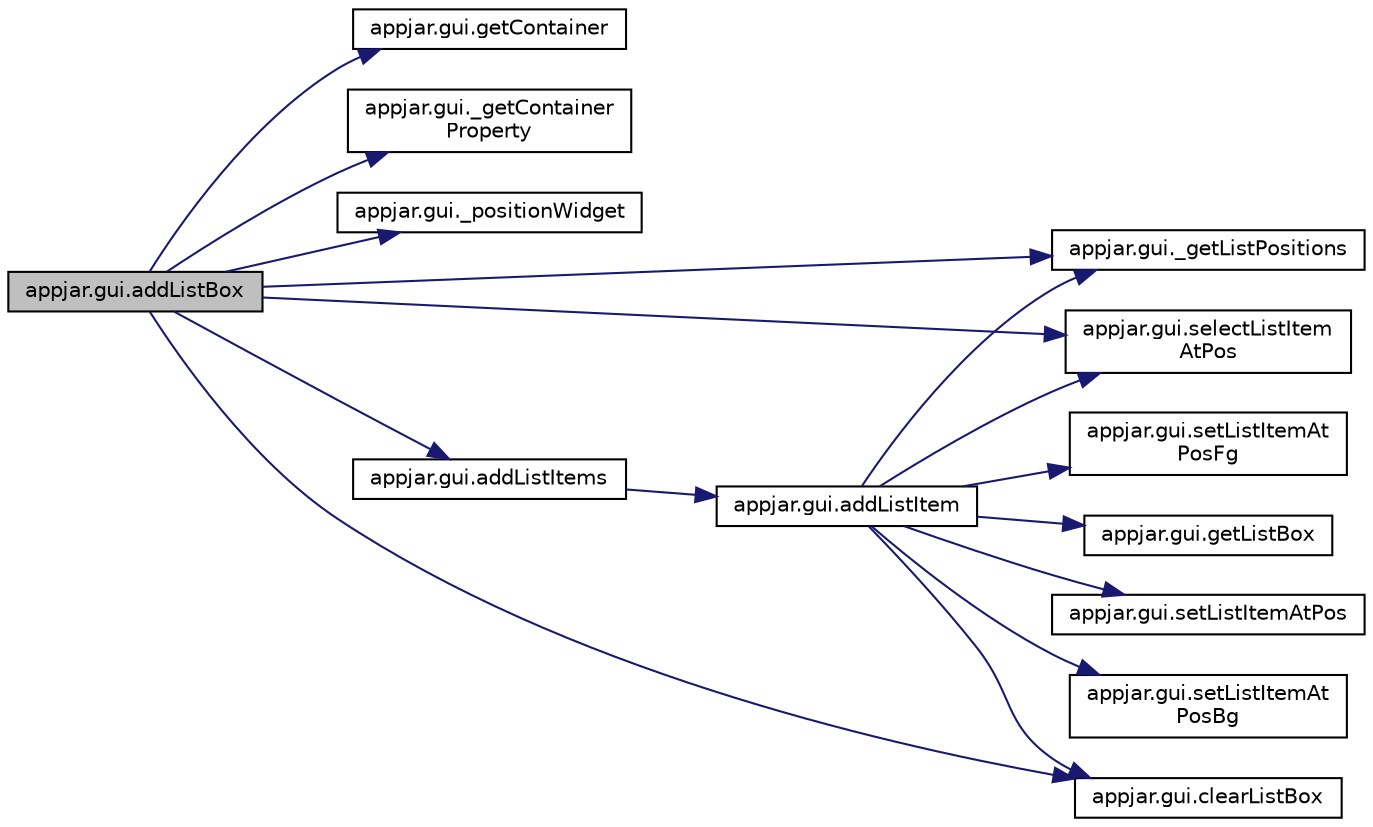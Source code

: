 digraph "appjar.gui.addListBox"
{
  edge [fontname="Helvetica",fontsize="10",labelfontname="Helvetica",labelfontsize="10"];
  node [fontname="Helvetica",fontsize="10",shape=record];
  rankdir="LR";
  Node632 [label="appjar.gui.addListBox",height=0.2,width=0.4,color="black", fillcolor="grey75", style="filled", fontcolor="black"];
  Node632 -> Node633 [color="midnightblue",fontsize="10",style="solid",fontname="Helvetica"];
  Node633 [label="appjar.gui.getContainer",height=0.2,width=0.4,color="black", fillcolor="white", style="filled",URL="$classappjar_1_1gui.html#a2e8ea27bae5f6758257be218c8279b56"];
  Node632 -> Node634 [color="midnightblue",fontsize="10",style="solid",fontname="Helvetica"];
  Node634 [label="appjar.gui._getContainer\lProperty",height=0.2,width=0.4,color="black", fillcolor="white", style="filled",URL="$classappjar_1_1gui.html#aa5d65e2282cfbe0a4b963b369e7d4e51"];
  Node632 -> Node635 [color="midnightblue",fontsize="10",style="solid",fontname="Helvetica"];
  Node635 [label="appjar.gui._positionWidget",height=0.2,width=0.4,color="black", fillcolor="white", style="filled",URL="$classappjar_1_1gui.html#a073b1298767aeb92dd77b77cb6000e8c"];
  Node632 -> Node636 [color="midnightblue",fontsize="10",style="solid",fontname="Helvetica"];
  Node636 [label="appjar.gui._getListPositions",height=0.2,width=0.4,color="black", fillcolor="white", style="filled",URL="$classappjar_1_1gui.html#a57079d89d8ea67686d1db24682dc8165"];
  Node632 -> Node637 [color="midnightblue",fontsize="10",style="solid",fontname="Helvetica"];
  Node637 [label="appjar.gui.selectListItem\lAtPos",height=0.2,width=0.4,color="black", fillcolor="white", style="filled",URL="$classappjar_1_1gui.html#a4f24bf3600063033168c17f772669e82"];
  Node632 -> Node638 [color="midnightblue",fontsize="10",style="solid",fontname="Helvetica"];
  Node638 [label="appjar.gui.clearListBox",height=0.2,width=0.4,color="black", fillcolor="white", style="filled",URL="$classappjar_1_1gui.html#a0ff7f69ddcaeba898a6ced9f51f2d4a5"];
  Node632 -> Node639 [color="midnightblue",fontsize="10",style="solid",fontname="Helvetica"];
  Node639 [label="appjar.gui.addListItems",height=0.2,width=0.4,color="black", fillcolor="white", style="filled",URL="$classappjar_1_1gui.html#aa26a393c3ae78854d25281a198a8b67a"];
  Node639 -> Node640 [color="midnightblue",fontsize="10",style="solid",fontname="Helvetica"];
  Node640 [label="appjar.gui.addListItem",height=0.2,width=0.4,color="black", fillcolor="white", style="filled",URL="$classappjar_1_1gui.html#aea7ae8939f18af91fc3e526becca0e96"];
  Node640 -> Node637 [color="midnightblue",fontsize="10",style="solid",fontname="Helvetica"];
  Node640 -> Node641 [color="midnightblue",fontsize="10",style="solid",fontname="Helvetica"];
  Node641 [label="appjar.gui.getListBox",height=0.2,width=0.4,color="black", fillcolor="white", style="filled",URL="$classappjar_1_1gui.html#a6266e455fb9947064f36990417ab9e70"];
  Node640 -> Node636 [color="midnightblue",fontsize="10",style="solid",fontname="Helvetica"];
  Node640 -> Node642 [color="midnightblue",fontsize="10",style="solid",fontname="Helvetica"];
  Node642 [label="appjar.gui.setListItemAtPos",height=0.2,width=0.4,color="black", fillcolor="white", style="filled",URL="$classappjar_1_1gui.html#a1810c5744b707ca66a8fbfab674d53a7"];
  Node640 -> Node643 [color="midnightblue",fontsize="10",style="solid",fontname="Helvetica"];
  Node643 [label="appjar.gui.setListItemAt\lPosBg",height=0.2,width=0.4,color="black", fillcolor="white", style="filled",URL="$classappjar_1_1gui.html#ae2358c02497b72a3f1ea99d1ee9bc035"];
  Node640 -> Node644 [color="midnightblue",fontsize="10",style="solid",fontname="Helvetica"];
  Node644 [label="appjar.gui.setListItemAt\lPosFg",height=0.2,width=0.4,color="black", fillcolor="white", style="filled",URL="$classappjar_1_1gui.html#adb5947f72da1f0d7f980c116263ceb6d"];
  Node640 -> Node638 [color="midnightblue",fontsize="10",style="solid",fontname="Helvetica"];
}
